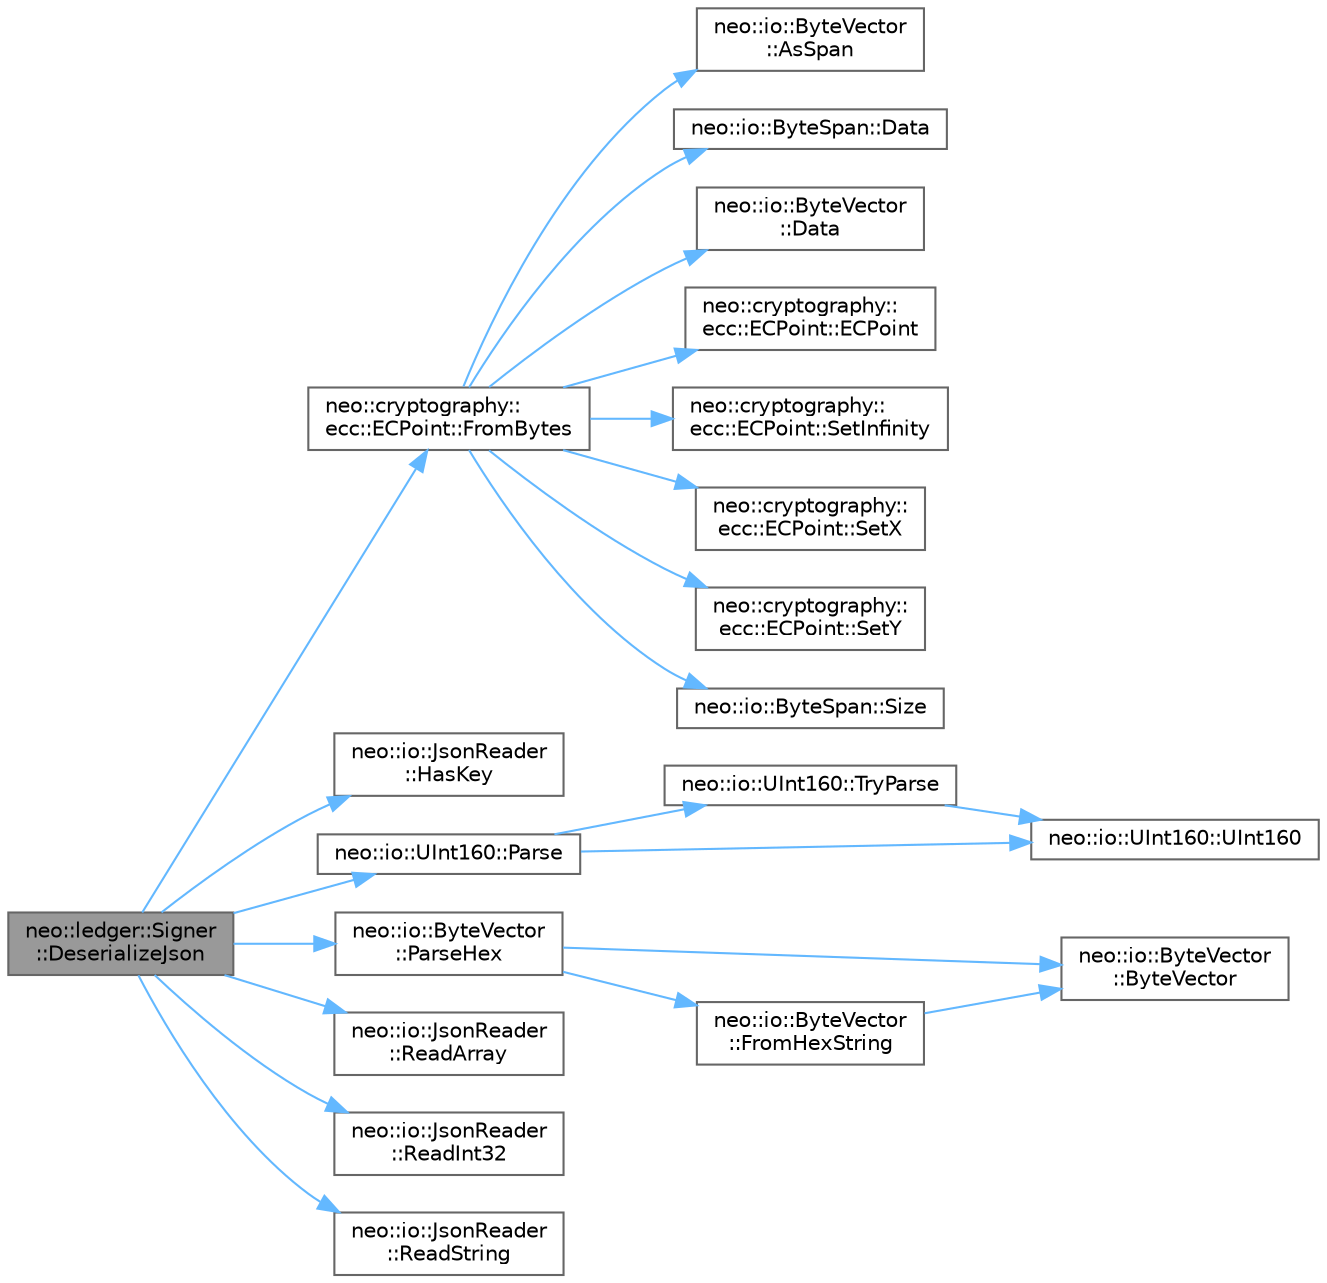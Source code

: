 digraph "neo::ledger::Signer::DeserializeJson"
{
 // LATEX_PDF_SIZE
  bgcolor="transparent";
  edge [fontname=Helvetica,fontsize=10,labelfontname=Helvetica,labelfontsize=10];
  node [fontname=Helvetica,fontsize=10,shape=box,height=0.2,width=0.4];
  rankdir="LR";
  Node1 [id="Node000001",label="neo::ledger::Signer\l::DeserializeJson",height=0.2,width=0.4,color="gray40", fillcolor="grey60", style="filled", fontcolor="black",tooltip="Deserializes the Signer from a JSON reader."];
  Node1 -> Node2 [id="edge1_Node000001_Node000002",color="steelblue1",style="solid",tooltip=" "];
  Node2 [id="Node000002",label="neo::cryptography::\lecc::ECPoint::FromBytes",height=0.2,width=0.4,color="grey40", fillcolor="white", style="filled",URL="$classneo_1_1cryptography_1_1ecc_1_1_e_c_point.html#a76149bc8215c7297d3bd54d273bdaaca",tooltip="Creates an ECPoint from a byte array."];
  Node2 -> Node3 [id="edge2_Node000002_Node000003",color="steelblue1",style="solid",tooltip=" "];
  Node3 [id="Node000003",label="neo::io::ByteVector\l::AsSpan",height=0.2,width=0.4,color="grey40", fillcolor="white", style="filled",URL="$classneo_1_1io_1_1_byte_vector.html#a95791d958ed4ec88d32e811b51d90451",tooltip="Converts the ByteVector to a ByteSpan."];
  Node2 -> Node4 [id="edge3_Node000002_Node000004",color="steelblue1",style="solid",tooltip=" "];
  Node4 [id="Node000004",label="neo::io::ByteSpan::Data",height=0.2,width=0.4,color="grey40", fillcolor="white", style="filled",URL="$classneo_1_1io_1_1_byte_span.html#a0285a19eb5cd212ecd1079e0bc5e494c",tooltip="Gets a pointer to the data."];
  Node2 -> Node5 [id="edge4_Node000002_Node000005",color="steelblue1",style="solid",tooltip=" "];
  Node5 [id="Node000005",label="neo::io::ByteVector\l::Data",height=0.2,width=0.4,color="grey40", fillcolor="white", style="filled",URL="$classneo_1_1io_1_1_byte_vector.html#a971af50d2778c4435c924cf4b839e8a1",tooltip="Gets a pointer to the data."];
  Node2 -> Node6 [id="edge5_Node000002_Node000006",color="steelblue1",style="solid",tooltip=" "];
  Node6 [id="Node000006",label="neo::cryptography::\lecc::ECPoint::ECPoint",height=0.2,width=0.4,color="grey40", fillcolor="white", style="filled",URL="$classneo_1_1cryptography_1_1ecc_1_1_e_c_point.html#ae4a83f7a5dcc95b65abd3e694adff846",tooltip="Constructs an empty ECPoint."];
  Node2 -> Node7 [id="edge6_Node000002_Node000007",color="steelblue1",style="solid",tooltip=" "];
  Node7 [id="Node000007",label="neo::cryptography::\lecc::ECPoint::SetInfinity",height=0.2,width=0.4,color="grey40", fillcolor="white", style="filled",URL="$classneo_1_1cryptography_1_1ecc_1_1_e_c_point.html#a1dd6d4a8073b2c4effa350fd1eaecb73",tooltip="Sets whether this point is at infinity."];
  Node2 -> Node8 [id="edge7_Node000002_Node000008",color="steelblue1",style="solid",tooltip=" "];
  Node8 [id="Node000008",label="neo::cryptography::\lecc::ECPoint::SetX",height=0.2,width=0.4,color="grey40", fillcolor="white", style="filled",URL="$classneo_1_1cryptography_1_1ecc_1_1_e_c_point.html#abea50aec908986d1271d824ae00400b7",tooltip="Sets the X coordinate."];
  Node2 -> Node9 [id="edge8_Node000002_Node000009",color="steelblue1",style="solid",tooltip=" "];
  Node9 [id="Node000009",label="neo::cryptography::\lecc::ECPoint::SetY",height=0.2,width=0.4,color="grey40", fillcolor="white", style="filled",URL="$classneo_1_1cryptography_1_1ecc_1_1_e_c_point.html#a052a97ced0b56150a48256bbece321c5",tooltip="Sets the Y coordinate."];
  Node2 -> Node10 [id="edge9_Node000002_Node000010",color="steelblue1",style="solid",tooltip=" "];
  Node10 [id="Node000010",label="neo::io::ByteSpan::Size",height=0.2,width=0.4,color="grey40", fillcolor="white", style="filled",URL="$classneo_1_1io_1_1_byte_span.html#a4a869430800a37dcbeefac6f36468fcb",tooltip="Gets the size of the ByteSpan."];
  Node1 -> Node11 [id="edge10_Node000001_Node000011",color="steelblue1",style="solid",tooltip=" "];
  Node11 [id="Node000011",label="neo::io::JsonReader\l::HasKey",height=0.2,width=0.4,color="grey40", fillcolor="white", style="filled",URL="$classneo_1_1io_1_1_json_reader.html#ad2a7890156bf4a23baf63a1a4b95060f",tooltip="Checks if the JSON contains the specified key."];
  Node1 -> Node12 [id="edge11_Node000001_Node000012",color="steelblue1",style="solid",tooltip=" "];
  Node12 [id="Node000012",label="neo::io::UInt160::Parse",height=0.2,width=0.4,color="grey40", fillcolor="white", style="filled",URL="$classneo_1_1io_1_1_u_int160.html#aff15950166fb8a9a018e85e419500115",tooltip="Parses a hexadecimal string into a UInt160."];
  Node12 -> Node13 [id="edge12_Node000012_Node000013",color="steelblue1",style="solid",tooltip=" "];
  Node13 [id="Node000013",label="neo::io::UInt160::TryParse",height=0.2,width=0.4,color="grey40", fillcolor="white", style="filled",URL="$classneo_1_1io_1_1_u_int160.html#ab05ad86c095702985a3c48b025c6e0bc",tooltip="Tries to parse a hexadecimal string into a UInt160."];
  Node13 -> Node14 [id="edge13_Node000013_Node000014",color="steelblue1",style="solid",tooltip=" "];
  Node14 [id="Node000014",label="neo::io::UInt160::UInt160",height=0.2,width=0.4,color="grey40", fillcolor="white", style="filled",URL="$classneo_1_1io_1_1_u_int160.html#a975ac19e433b0ceb17f5b56454667fa5",tooltip="Constructs a UInt160 initialized to zero."];
  Node12 -> Node14 [id="edge14_Node000012_Node000014",color="steelblue1",style="solid",tooltip=" "];
  Node1 -> Node15 [id="edge15_Node000001_Node000015",color="steelblue1",style="solid",tooltip=" "];
  Node15 [id="Node000015",label="neo::io::ByteVector\l::ParseHex",height=0.2,width=0.4,color="grey40", fillcolor="white", style="filled",URL="$classneo_1_1io_1_1_byte_vector.html#ae43bc3a90c4246b1c90d580f69830d07",tooltip="Parses a hex string into a ByteVector (alias for FromHexString)."];
  Node15 -> Node16 [id="edge16_Node000015_Node000016",color="steelblue1",style="solid",tooltip=" "];
  Node16 [id="Node000016",label="neo::io::ByteVector\l::ByteVector",height=0.2,width=0.4,color="grey40", fillcolor="white", style="filled",URL="$classneo_1_1io_1_1_byte_vector.html#a8428939dbf8d0f3bf4047d1e2ee4e7a2",tooltip="Constructs an empty ByteVector."];
  Node15 -> Node17 [id="edge17_Node000015_Node000017",color="steelblue1",style="solid",tooltip=" "];
  Node17 [id="Node000017",label="neo::io::ByteVector\l::FromHexString",height=0.2,width=0.4,color="grey40", fillcolor="white", style="filled",URL="$classneo_1_1io_1_1_byte_vector.html#ae7660f8c804cb962e08a0f8cf0c71377",tooltip="Creates a ByteVector from a hex string."];
  Node17 -> Node16 [id="edge18_Node000017_Node000016",color="steelblue1",style="solid",tooltip=" "];
  Node1 -> Node18 [id="edge19_Node000001_Node000018",color="steelblue1",style="solid",tooltip=" "];
  Node18 [id="Node000018",label="neo::io::JsonReader\l::ReadArray",height=0.2,width=0.4,color="grey40", fillcolor="white", style="filled",URL="$classneo_1_1io_1_1_json_reader.html#a2286a2af4ba8fd609d753cfd2b19f5ec",tooltip="Reads a JSON array from the JSON."];
  Node1 -> Node19 [id="edge20_Node000001_Node000019",color="steelblue1",style="solid",tooltip=" "];
  Node19 [id="Node000019",label="neo::io::JsonReader\l::ReadInt32",height=0.2,width=0.4,color="grey40", fillcolor="white", style="filled",URL="$classneo_1_1io_1_1_json_reader.html#a26a50e4580529f1bbbf2e94ade9b0fbb",tooltip="Reads a 32-bit signed integer from the JSON."];
  Node1 -> Node20 [id="edge21_Node000001_Node000020",color="steelblue1",style="solid",tooltip=" "];
  Node20 [id="Node000020",label="neo::io::JsonReader\l::ReadString",height=0.2,width=0.4,color="grey40", fillcolor="white", style="filled",URL="$classneo_1_1io_1_1_json_reader.html#abee15c3ce4f6e37ff476a804bd037372",tooltip="Reads a string from the JSON."];
}
